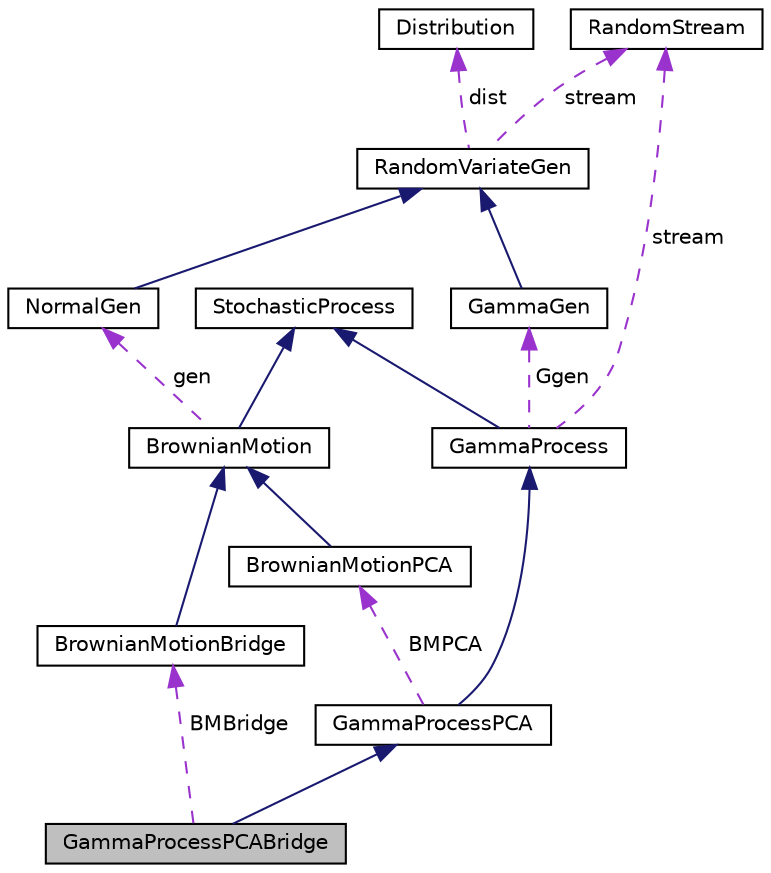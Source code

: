 digraph "GammaProcessPCABridge"
{
 // INTERACTIVE_SVG=YES
  bgcolor="transparent";
  edge [fontname="Helvetica",fontsize="10",labelfontname="Helvetica",labelfontsize="10"];
  node [fontname="Helvetica",fontsize="10",shape=record];
  Node5 [label="GammaProcessPCABridge",height=0.2,width=0.4,color="black", fillcolor="grey75", style="filled", fontcolor="black"];
  Node6 -> Node5 [dir="back",color="midnightblue",fontsize="10",style="solid",fontname="Helvetica"];
  Node6 [label="GammaProcessPCA",height=0.2,width=0.4,color="black",URL="$d2/dd2/classumontreal_1_1ssj_1_1stochprocess_1_1GammaProcessPCA.html",tooltip="Represents a gamma process sampled using the principal component analysis (PCA). "];
  Node7 -> Node6 [dir="back",color="midnightblue",fontsize="10",style="solid",fontname="Helvetica"];
  Node7 [label="GammaProcess",height=0.2,width=0.4,color="black",URL="$df/dbc/classumontreal_1_1ssj_1_1stochprocess_1_1GammaProcess.html",tooltip="This class represents a gamma process   (page 82)  with mean parameter  and variance parameter ..."];
  Node8 -> Node7 [dir="back",color="midnightblue",fontsize="10",style="solid",fontname="Helvetica"];
  Node8 [label="StochasticProcess",height=0.2,width=0.4,color="black",URL="$d9/d28/classumontreal_1_1ssj_1_1stochprocess_1_1StochasticProcess.html",tooltip="Abstract base class for a stochastic process  sampled (or observed) at a finite number of time points..."];
  Node9 -> Node7 [dir="back",color="darkorchid3",fontsize="10",style="dashed",label=" Ggen" ,fontname="Helvetica"];
  Node9 [label="GammaGen",height=0.2,width=0.4,color="black",URL="$dd/d7c/classumontreal_1_1ssj_1_1randvar_1_1GammaGen.html",tooltip="This class implements random variate generators for the gamma distribution. "];
  Node10 -> Node9 [dir="back",color="midnightblue",fontsize="10",style="solid",fontname="Helvetica"];
  Node10 [label="RandomVariateGen",height=0.2,width=0.4,color="black",URL="$de/de0/classumontreal_1_1ssj_1_1randvar_1_1RandomVariateGen.html",tooltip="This is the base class for all random variate generators over the real line. "];
  Node11 -> Node10 [dir="back",color="darkorchid3",fontsize="10",style="dashed",label=" dist" ,fontname="Helvetica"];
  Node11 [label="Distribution",height=0.2,width=0.4,color="black",URL="$d6/dd2/interfaceumontreal_1_1ssj_1_1probdist_1_1Distribution.html",tooltip="This interface should be implemented by all classes supporting discrete and continuous distributions..."];
  Node12 -> Node10 [dir="back",color="darkorchid3",fontsize="10",style="dashed",label=" stream" ,fontname="Helvetica"];
  Node12 [label="RandomStream",height=0.2,width=0.4,color="black",URL="$d1/d7c/interfaceumontreal_1_1ssj_1_1rng_1_1RandomStream.html",tooltip="This interface defines the basic structures to handle multiple streams of uniform (pseudo)random numb..."];
  Node12 -> Node7 [dir="back",color="darkorchid3",fontsize="10",style="dashed",label=" stream" ,fontname="Helvetica"];
  Node13 -> Node6 [dir="back",color="darkorchid3",fontsize="10",style="dashed",label=" BMPCA" ,fontname="Helvetica"];
  Node13 [label="BrownianMotionPCA",height=0.2,width=0.4,color="black",URL="$db/d0b/classumontreal_1_1ssj_1_1stochprocess_1_1BrownianMotionPCA.html",tooltip="A Brownian motion process  sampled using the principal component decomposition (PCA) ..."];
  Node14 -> Node13 [dir="back",color="midnightblue",fontsize="10",style="solid",fontname="Helvetica"];
  Node14 [label="BrownianMotion",height=0.2,width=0.4,color="black",URL="$d8/ddb/classumontreal_1_1ssj_1_1stochprocess_1_1BrownianMotion.html",tooltip="This class represents a Brownian motion process , sampled at times . "];
  Node8 -> Node14 [dir="back",color="midnightblue",fontsize="10",style="solid",fontname="Helvetica"];
  Node15 -> Node14 [dir="back",color="darkorchid3",fontsize="10",style="dashed",label=" gen" ,fontname="Helvetica"];
  Node15 [label="NormalGen",height=0.2,width=0.4,color="black",URL="$dd/d08/classumontreal_1_1ssj_1_1randvar_1_1NormalGen.html",tooltip="This class implements methods for generating random variates from the normal distribution ..."];
  Node10 -> Node15 [dir="back",color="midnightblue",fontsize="10",style="solid",fontname="Helvetica"];
  Node16 -> Node5 [dir="back",color="darkorchid3",fontsize="10",style="dashed",label=" BMBridge" ,fontname="Helvetica"];
  Node16 [label="BrownianMotionBridge",height=0.2,width=0.4,color="black",URL="$d4/de1/classumontreal_1_1ssj_1_1stochprocess_1_1BrownianMotionBridge.html",tooltip="Represents a Brownian motion process  sampled using the bridge sampling technique (see for example  ..."];
  Node14 -> Node16 [dir="back",color="midnightblue",fontsize="10",style="solid",fontname="Helvetica"];
}
